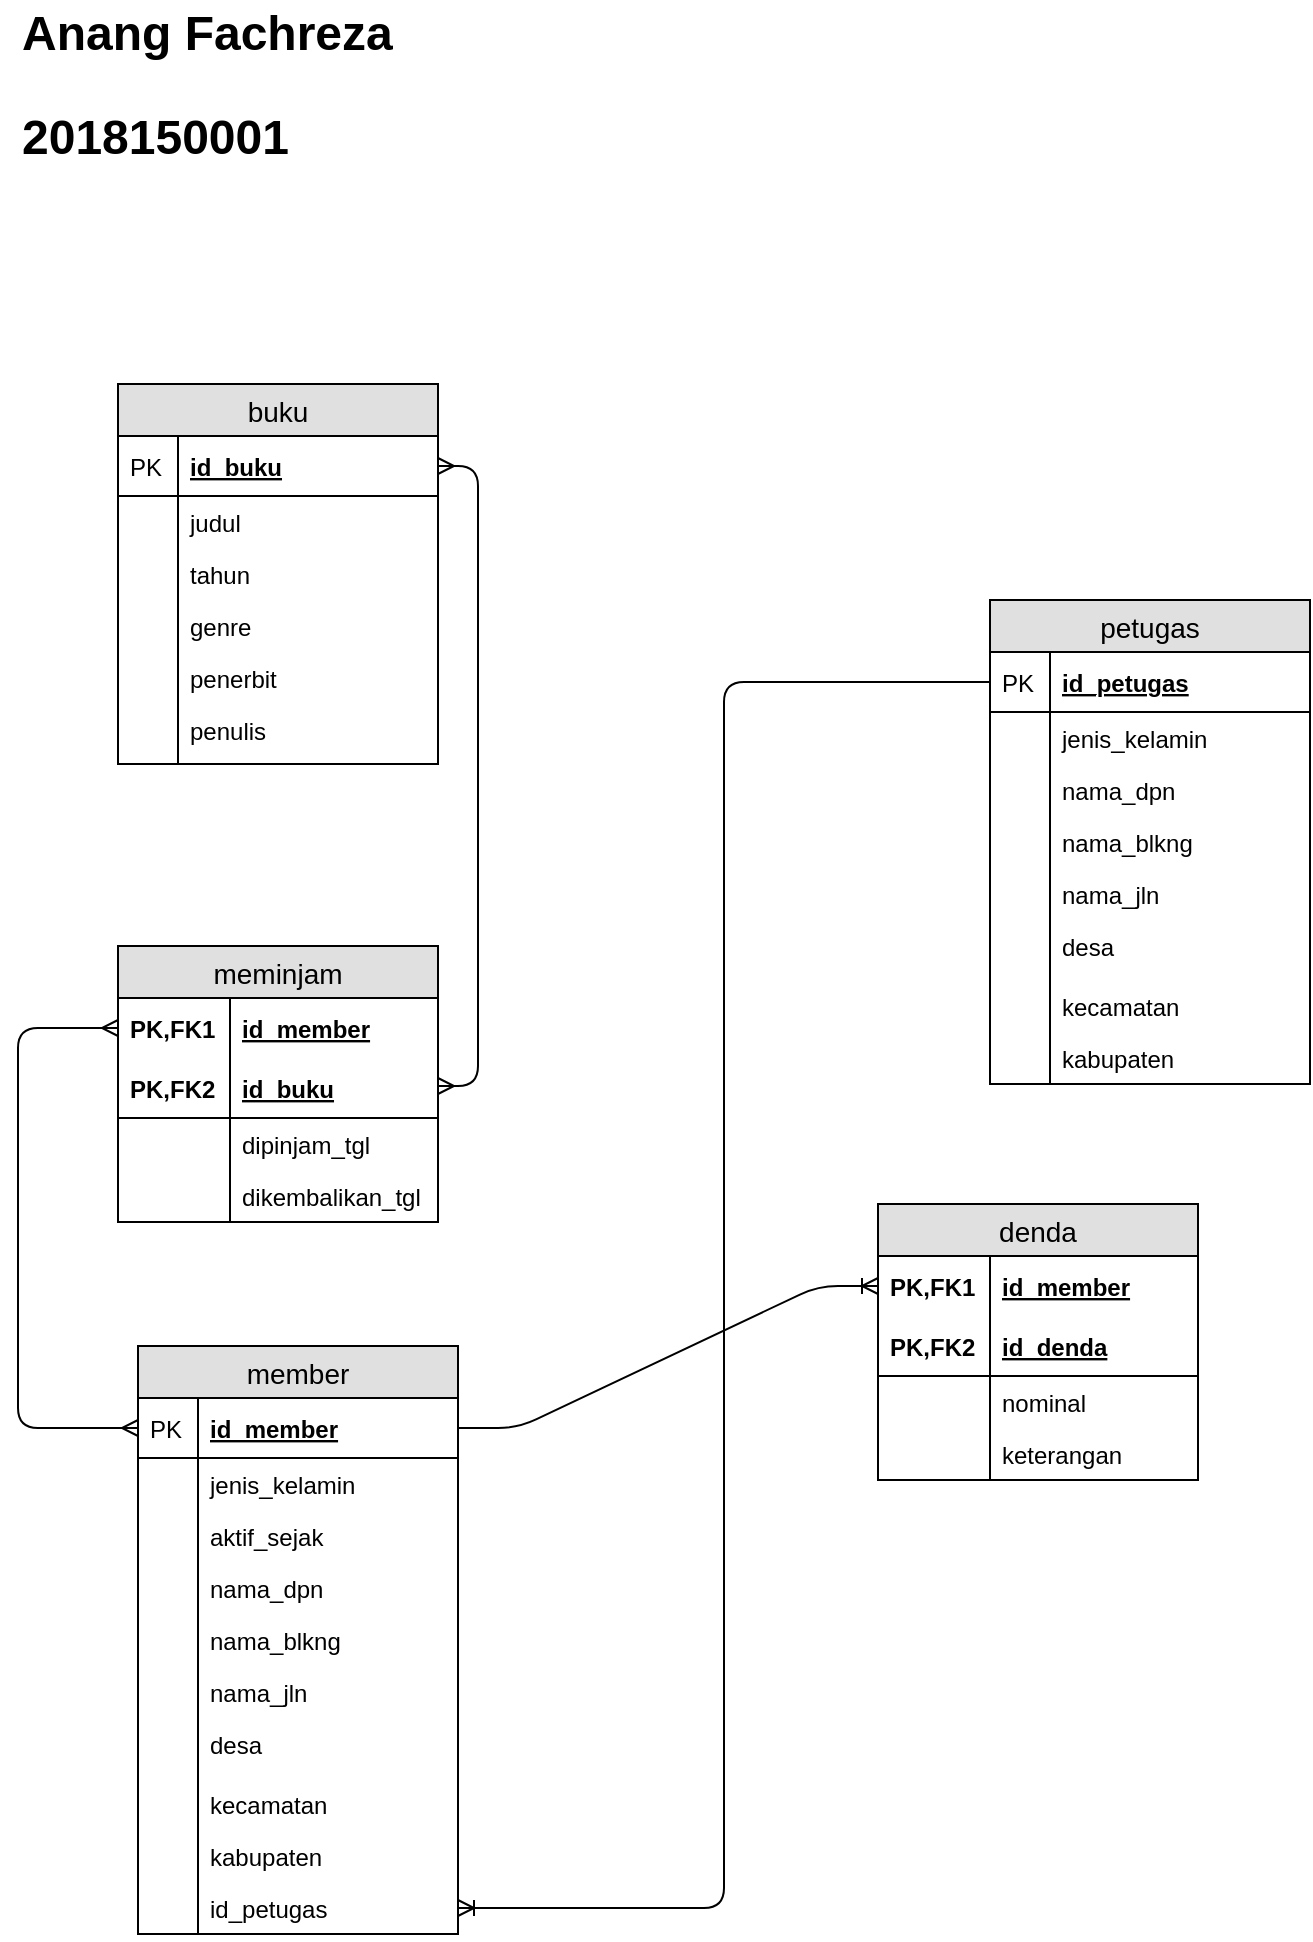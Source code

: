 <mxfile version="12.1.0" type="device" pages="1"><diagram id="R6gsqHSmPb23wEQwV1mE" name="Page-1"><mxGraphModel dx="2135" dy="1200" grid="1" gridSize="10" guides="1" tooltips="1" connect="1" arrows="1" fold="1" page="1" pageScale="1" pageWidth="827" pageHeight="1169" math="0" shadow="0"><root><mxCell id="0"/><mxCell id="1" parent="0"/><mxCell id="-fuwFQOucvxGJahTt0Pn-1" value="buku" style="swimlane;fontStyle=0;childLayout=stackLayout;horizontal=1;startSize=26;fillColor=#e0e0e0;horizontalStack=0;resizeParent=1;resizeParentMax=0;resizeLast=0;collapsible=1;marginBottom=0;swimlaneFillColor=#ffffff;align=center;fontSize=14;" vertex="1" parent="1"><mxGeometry x="123" y="240" width="160" height="190" as="geometry"/></mxCell><mxCell id="-fuwFQOucvxGJahTt0Pn-2" value="id_buku" style="shape=partialRectangle;top=0;left=0;right=0;bottom=1;align=left;verticalAlign=middle;fillColor=none;spacingLeft=34;spacingRight=4;overflow=hidden;rotatable=0;points=[[0,0.5],[1,0.5]];portConstraint=eastwest;dropTarget=0;fontStyle=5;fontSize=12;" vertex="1" parent="-fuwFQOucvxGJahTt0Pn-1"><mxGeometry y="26" width="160" height="30" as="geometry"/></mxCell><mxCell id="-fuwFQOucvxGJahTt0Pn-3" value="PK" style="shape=partialRectangle;top=0;left=0;bottom=0;fillColor=none;align=left;verticalAlign=middle;spacingLeft=4;spacingRight=4;overflow=hidden;rotatable=0;points=[];portConstraint=eastwest;part=1;fontSize=12;" vertex="1" connectable="0" parent="-fuwFQOucvxGJahTt0Pn-2"><mxGeometry width="30" height="30" as="geometry"/></mxCell><mxCell id="-fuwFQOucvxGJahTt0Pn-4" value="judul" style="shape=partialRectangle;top=0;left=0;right=0;bottom=0;align=left;verticalAlign=top;fillColor=none;spacingLeft=34;spacingRight=4;overflow=hidden;rotatable=0;points=[[0,0.5],[1,0.5]];portConstraint=eastwest;dropTarget=0;fontSize=12;" vertex="1" parent="-fuwFQOucvxGJahTt0Pn-1"><mxGeometry y="56" width="160" height="26" as="geometry"/></mxCell><mxCell id="-fuwFQOucvxGJahTt0Pn-5" value="" style="shape=partialRectangle;top=0;left=0;bottom=0;fillColor=none;align=left;verticalAlign=top;spacingLeft=4;spacingRight=4;overflow=hidden;rotatable=0;points=[];portConstraint=eastwest;part=1;fontSize=12;" vertex="1" connectable="0" parent="-fuwFQOucvxGJahTt0Pn-4"><mxGeometry width="30" height="26" as="geometry"/></mxCell><mxCell id="-fuwFQOucvxGJahTt0Pn-6" value="tahun" style="shape=partialRectangle;top=0;left=0;right=0;bottom=0;align=left;verticalAlign=top;fillColor=none;spacingLeft=34;spacingRight=4;overflow=hidden;rotatable=0;points=[[0,0.5],[1,0.5]];portConstraint=eastwest;dropTarget=0;fontSize=12;" vertex="1" parent="-fuwFQOucvxGJahTt0Pn-1"><mxGeometry y="82" width="160" height="26" as="geometry"/></mxCell><mxCell id="-fuwFQOucvxGJahTt0Pn-7" value="" style="shape=partialRectangle;top=0;left=0;bottom=0;fillColor=none;align=left;verticalAlign=top;spacingLeft=4;spacingRight=4;overflow=hidden;rotatable=0;points=[];portConstraint=eastwest;part=1;fontSize=12;" vertex="1" connectable="0" parent="-fuwFQOucvxGJahTt0Pn-6"><mxGeometry width="30" height="26" as="geometry"/></mxCell><mxCell id="-fuwFQOucvxGJahTt0Pn-8" value="genre" style="shape=partialRectangle;top=0;left=0;right=0;bottom=0;align=left;verticalAlign=top;fillColor=none;spacingLeft=34;spacingRight=4;overflow=hidden;rotatable=0;points=[[0,0.5],[1,0.5]];portConstraint=eastwest;dropTarget=0;fontSize=12;" vertex="1" parent="-fuwFQOucvxGJahTt0Pn-1"><mxGeometry y="108" width="160" height="26" as="geometry"/></mxCell><mxCell id="-fuwFQOucvxGJahTt0Pn-9" value="" style="shape=partialRectangle;top=0;left=0;bottom=0;fillColor=none;align=left;verticalAlign=top;spacingLeft=4;spacingRight=4;overflow=hidden;rotatable=0;points=[];portConstraint=eastwest;part=1;fontSize=12;" vertex="1" connectable="0" parent="-fuwFQOucvxGJahTt0Pn-8"><mxGeometry width="30" height="26" as="geometry"/></mxCell><mxCell id="-fuwFQOucvxGJahTt0Pn-18" value="penerbit" style="shape=partialRectangle;top=0;left=0;right=0;bottom=0;align=left;verticalAlign=top;fillColor=none;spacingLeft=34;spacingRight=4;overflow=hidden;rotatable=0;points=[[0,0.5],[1,0.5]];portConstraint=eastwest;dropTarget=0;fontSize=12;" vertex="1" parent="-fuwFQOucvxGJahTt0Pn-1"><mxGeometry y="134" width="160" height="26" as="geometry"/></mxCell><mxCell id="-fuwFQOucvxGJahTt0Pn-19" value="" style="shape=partialRectangle;top=0;left=0;bottom=0;fillColor=none;align=left;verticalAlign=top;spacingLeft=4;spacingRight=4;overflow=hidden;rotatable=0;points=[];portConstraint=eastwest;part=1;fontSize=12;" vertex="1" connectable="0" parent="-fuwFQOucvxGJahTt0Pn-18"><mxGeometry width="30" height="26" as="geometry"/></mxCell><mxCell id="-fuwFQOucvxGJahTt0Pn-20" value="penulis" style="shape=partialRectangle;top=0;left=0;right=0;bottom=0;align=left;verticalAlign=top;fillColor=none;spacingLeft=34;spacingRight=4;overflow=hidden;rotatable=0;points=[[0,0.5],[1,0.5]];portConstraint=eastwest;dropTarget=0;fontSize=12;" vertex="1" parent="-fuwFQOucvxGJahTt0Pn-1"><mxGeometry y="160" width="160" height="26" as="geometry"/></mxCell><mxCell id="-fuwFQOucvxGJahTt0Pn-21" value="" style="shape=partialRectangle;top=0;left=0;bottom=0;fillColor=none;align=left;verticalAlign=top;spacingLeft=4;spacingRight=4;overflow=hidden;rotatable=0;points=[];portConstraint=eastwest;part=1;fontSize=12;" vertex="1" connectable="0" parent="-fuwFQOucvxGJahTt0Pn-20"><mxGeometry width="30" height="26" as="geometry"/></mxCell><mxCell id="-fuwFQOucvxGJahTt0Pn-10" value="" style="shape=partialRectangle;top=0;left=0;right=0;bottom=0;align=left;verticalAlign=top;fillColor=none;spacingLeft=34;spacingRight=4;overflow=hidden;rotatable=0;points=[[0,0.5],[1,0.5]];portConstraint=eastwest;dropTarget=0;fontSize=12;" vertex="1" parent="-fuwFQOucvxGJahTt0Pn-1"><mxGeometry y="186" width="160" height="4" as="geometry"/></mxCell><mxCell id="-fuwFQOucvxGJahTt0Pn-11" value="" style="shape=partialRectangle;top=0;left=0;bottom=0;fillColor=none;align=left;verticalAlign=top;spacingLeft=4;spacingRight=4;overflow=hidden;rotatable=0;points=[];portConstraint=eastwest;part=1;fontSize=12;" vertex="1" connectable="0" parent="-fuwFQOucvxGJahTt0Pn-10"><mxGeometry width="30" height="4" as="geometry"/></mxCell><mxCell id="-fuwFQOucvxGJahTt0Pn-22" value="petugas" style="swimlane;fontStyle=0;childLayout=stackLayout;horizontal=1;startSize=26;fillColor=#e0e0e0;horizontalStack=0;resizeParent=1;resizeParentMax=0;resizeLast=0;collapsible=1;marginBottom=0;swimlaneFillColor=#ffffff;align=center;fontSize=14;" vertex="1" parent="1"><mxGeometry x="559" y="348" width="160" height="242" as="geometry"/></mxCell><mxCell id="-fuwFQOucvxGJahTt0Pn-23" value="id_petugas" style="shape=partialRectangle;top=0;left=0;right=0;bottom=1;align=left;verticalAlign=middle;fillColor=none;spacingLeft=34;spacingRight=4;overflow=hidden;rotatable=0;points=[[0,0.5],[1,0.5]];portConstraint=eastwest;dropTarget=0;fontStyle=5;fontSize=12;" vertex="1" parent="-fuwFQOucvxGJahTt0Pn-22"><mxGeometry y="26" width="160" height="30" as="geometry"/></mxCell><mxCell id="-fuwFQOucvxGJahTt0Pn-24" value="PK" style="shape=partialRectangle;top=0;left=0;bottom=0;fillColor=none;align=left;verticalAlign=middle;spacingLeft=4;spacingRight=4;overflow=hidden;rotatable=0;points=[];portConstraint=eastwest;part=1;fontSize=12;" vertex="1" connectable="0" parent="-fuwFQOucvxGJahTt0Pn-23"><mxGeometry width="30" height="30" as="geometry"/></mxCell><mxCell id="-fuwFQOucvxGJahTt0Pn-25" value="jenis_kelamin" style="shape=partialRectangle;top=0;left=0;right=0;bottom=0;align=left;verticalAlign=top;fillColor=none;spacingLeft=34;spacingRight=4;overflow=hidden;rotatable=0;points=[[0,0.5],[1,0.5]];portConstraint=eastwest;dropTarget=0;fontSize=12;" vertex="1" parent="-fuwFQOucvxGJahTt0Pn-22"><mxGeometry y="56" width="160" height="26" as="geometry"/></mxCell><mxCell id="-fuwFQOucvxGJahTt0Pn-26" value="" style="shape=partialRectangle;top=0;left=0;bottom=0;fillColor=none;align=left;verticalAlign=top;spacingLeft=4;spacingRight=4;overflow=hidden;rotatable=0;points=[];portConstraint=eastwest;part=1;fontSize=12;" vertex="1" connectable="0" parent="-fuwFQOucvxGJahTt0Pn-25"><mxGeometry width="30" height="26" as="geometry"/></mxCell><mxCell id="-fuwFQOucvxGJahTt0Pn-27" value="nama_dpn" style="shape=partialRectangle;top=0;left=0;right=0;bottom=0;align=left;verticalAlign=top;fillColor=none;spacingLeft=34;spacingRight=4;overflow=hidden;rotatable=0;points=[[0,0.5],[1,0.5]];portConstraint=eastwest;dropTarget=0;fontSize=12;" vertex="1" parent="-fuwFQOucvxGJahTt0Pn-22"><mxGeometry y="82" width="160" height="26" as="geometry"/></mxCell><mxCell id="-fuwFQOucvxGJahTt0Pn-28" value="" style="shape=partialRectangle;top=0;left=0;bottom=0;fillColor=none;align=left;verticalAlign=top;spacingLeft=4;spacingRight=4;overflow=hidden;rotatable=0;points=[];portConstraint=eastwest;part=1;fontSize=12;" vertex="1" connectable="0" parent="-fuwFQOucvxGJahTt0Pn-27"><mxGeometry width="30" height="26" as="geometry"/></mxCell><mxCell id="-fuwFQOucvxGJahTt0Pn-29" value="nama_blkng" style="shape=partialRectangle;top=0;left=0;right=0;bottom=0;align=left;verticalAlign=top;fillColor=none;spacingLeft=34;spacingRight=4;overflow=hidden;rotatable=0;points=[[0,0.5],[1,0.5]];portConstraint=eastwest;dropTarget=0;fontSize=12;" vertex="1" parent="-fuwFQOucvxGJahTt0Pn-22"><mxGeometry y="108" width="160" height="26" as="geometry"/></mxCell><mxCell id="-fuwFQOucvxGJahTt0Pn-30" value="" style="shape=partialRectangle;top=0;left=0;bottom=0;fillColor=none;align=left;verticalAlign=top;spacingLeft=4;spacingRight=4;overflow=hidden;rotatable=0;points=[];portConstraint=eastwest;part=1;fontSize=12;" vertex="1" connectable="0" parent="-fuwFQOucvxGJahTt0Pn-29"><mxGeometry width="30" height="26" as="geometry"/></mxCell><mxCell id="-fuwFQOucvxGJahTt0Pn-31" value="nama_jln" style="shape=partialRectangle;top=0;left=0;right=0;bottom=0;align=left;verticalAlign=top;fillColor=none;spacingLeft=34;spacingRight=4;overflow=hidden;rotatable=0;points=[[0,0.5],[1,0.5]];portConstraint=eastwest;dropTarget=0;fontSize=12;" vertex="1" parent="-fuwFQOucvxGJahTt0Pn-22"><mxGeometry y="134" width="160" height="26" as="geometry"/></mxCell><mxCell id="-fuwFQOucvxGJahTt0Pn-32" value="" style="shape=partialRectangle;top=0;left=0;bottom=0;fillColor=none;align=left;verticalAlign=top;spacingLeft=4;spacingRight=4;overflow=hidden;rotatable=0;points=[];portConstraint=eastwest;part=1;fontSize=12;" vertex="1" connectable="0" parent="-fuwFQOucvxGJahTt0Pn-31"><mxGeometry width="30" height="26" as="geometry"/></mxCell><mxCell id="-fuwFQOucvxGJahTt0Pn-33" value="desa" style="shape=partialRectangle;top=0;left=0;right=0;bottom=0;align=left;verticalAlign=top;fillColor=none;spacingLeft=34;spacingRight=4;overflow=hidden;rotatable=0;points=[[0,0.5],[1,0.5]];portConstraint=eastwest;dropTarget=0;fontSize=12;" vertex="1" parent="-fuwFQOucvxGJahTt0Pn-22"><mxGeometry y="160" width="160" height="26" as="geometry"/></mxCell><mxCell id="-fuwFQOucvxGJahTt0Pn-34" value="" style="shape=partialRectangle;top=0;left=0;bottom=0;fillColor=none;align=left;verticalAlign=top;spacingLeft=4;spacingRight=4;overflow=hidden;rotatable=0;points=[];portConstraint=eastwest;part=1;fontSize=12;" vertex="1" connectable="0" parent="-fuwFQOucvxGJahTt0Pn-33"><mxGeometry width="30" height="26" as="geometry"/></mxCell><mxCell id="-fuwFQOucvxGJahTt0Pn-35" value="" style="shape=partialRectangle;top=0;left=0;right=0;bottom=0;align=left;verticalAlign=top;fillColor=none;spacingLeft=34;spacingRight=4;overflow=hidden;rotatable=0;points=[[0,0.5],[1,0.5]];portConstraint=eastwest;dropTarget=0;fontSize=12;" vertex="1" parent="-fuwFQOucvxGJahTt0Pn-22"><mxGeometry y="186" width="160" height="4" as="geometry"/></mxCell><mxCell id="-fuwFQOucvxGJahTt0Pn-36" value="" style="shape=partialRectangle;top=0;left=0;bottom=0;fillColor=none;align=left;verticalAlign=top;spacingLeft=4;spacingRight=4;overflow=hidden;rotatable=0;points=[];portConstraint=eastwest;part=1;fontSize=12;" vertex="1" connectable="0" parent="-fuwFQOucvxGJahTt0Pn-35"><mxGeometry width="30" height="4" as="geometry"/></mxCell><mxCell id="-fuwFQOucvxGJahTt0Pn-37" value="kecamatan" style="shape=partialRectangle;top=0;left=0;right=0;bottom=0;align=left;verticalAlign=top;fillColor=none;spacingLeft=34;spacingRight=4;overflow=hidden;rotatable=0;points=[[0,0.5],[1,0.5]];portConstraint=eastwest;dropTarget=0;fontSize=12;" vertex="1" parent="-fuwFQOucvxGJahTt0Pn-22"><mxGeometry y="190" width="160" height="26" as="geometry"/></mxCell><mxCell id="-fuwFQOucvxGJahTt0Pn-38" value="" style="shape=partialRectangle;top=0;left=0;bottom=0;fillColor=none;align=left;verticalAlign=top;spacingLeft=4;spacingRight=4;overflow=hidden;rotatable=0;points=[];portConstraint=eastwest;part=1;fontSize=12;" vertex="1" connectable="0" parent="-fuwFQOucvxGJahTt0Pn-37"><mxGeometry width="30" height="26" as="geometry"/></mxCell><mxCell id="-fuwFQOucvxGJahTt0Pn-39" value="kabupaten" style="shape=partialRectangle;top=0;left=0;right=0;bottom=0;align=left;verticalAlign=top;fillColor=none;spacingLeft=34;spacingRight=4;overflow=hidden;rotatable=0;points=[[0,0.5],[1,0.5]];portConstraint=eastwest;dropTarget=0;fontSize=12;" vertex="1" parent="-fuwFQOucvxGJahTt0Pn-22"><mxGeometry y="216" width="160" height="26" as="geometry"/></mxCell><mxCell id="-fuwFQOucvxGJahTt0Pn-40" value="" style="shape=partialRectangle;top=0;left=0;bottom=0;fillColor=none;align=left;verticalAlign=top;spacingLeft=4;spacingRight=4;overflow=hidden;rotatable=0;points=[];portConstraint=eastwest;part=1;fontSize=12;" vertex="1" connectable="0" parent="-fuwFQOucvxGJahTt0Pn-39"><mxGeometry width="30" height="26" as="geometry"/></mxCell><mxCell id="-fuwFQOucvxGJahTt0Pn-41" value="member" style="swimlane;fontStyle=0;childLayout=stackLayout;horizontal=1;startSize=26;fillColor=#e0e0e0;horizontalStack=0;resizeParent=1;resizeParentMax=0;resizeLast=0;collapsible=1;marginBottom=0;swimlaneFillColor=#ffffff;align=center;fontSize=14;" vertex="1" parent="1"><mxGeometry x="133" y="721" width="160" height="294" as="geometry"/></mxCell><mxCell id="-fuwFQOucvxGJahTt0Pn-42" value="id_member" style="shape=partialRectangle;top=0;left=0;right=0;bottom=1;align=left;verticalAlign=middle;fillColor=none;spacingLeft=34;spacingRight=4;overflow=hidden;rotatable=0;points=[[0,0.5],[1,0.5]];portConstraint=eastwest;dropTarget=0;fontStyle=5;fontSize=12;" vertex="1" parent="-fuwFQOucvxGJahTt0Pn-41"><mxGeometry y="26" width="160" height="30" as="geometry"/></mxCell><mxCell id="-fuwFQOucvxGJahTt0Pn-43" value="PK" style="shape=partialRectangle;top=0;left=0;bottom=0;fillColor=none;align=left;verticalAlign=middle;spacingLeft=4;spacingRight=4;overflow=hidden;rotatable=0;points=[];portConstraint=eastwest;part=1;fontSize=12;" vertex="1" connectable="0" parent="-fuwFQOucvxGJahTt0Pn-42"><mxGeometry width="30" height="30" as="geometry"/></mxCell><mxCell id="-fuwFQOucvxGJahTt0Pn-44" value="jenis_kelamin" style="shape=partialRectangle;top=0;left=0;right=0;bottom=0;align=left;verticalAlign=top;fillColor=none;spacingLeft=34;spacingRight=4;overflow=hidden;rotatable=0;points=[[0,0.5],[1,0.5]];portConstraint=eastwest;dropTarget=0;fontSize=12;" vertex="1" parent="-fuwFQOucvxGJahTt0Pn-41"><mxGeometry y="56" width="160" height="26" as="geometry"/></mxCell><mxCell id="-fuwFQOucvxGJahTt0Pn-45" value="" style="shape=partialRectangle;top=0;left=0;bottom=0;fillColor=none;align=left;verticalAlign=top;spacingLeft=4;spacingRight=4;overflow=hidden;rotatable=0;points=[];portConstraint=eastwest;part=1;fontSize=12;" vertex="1" connectable="0" parent="-fuwFQOucvxGJahTt0Pn-44"><mxGeometry width="30" height="26" as="geometry"/></mxCell><mxCell id="-fuwFQOucvxGJahTt0Pn-60" value="aktif_sejak" style="shape=partialRectangle;top=0;left=0;right=0;bottom=0;align=left;verticalAlign=top;fillColor=none;spacingLeft=34;spacingRight=4;overflow=hidden;rotatable=0;points=[[0,0.5],[1,0.5]];portConstraint=eastwest;dropTarget=0;fontSize=12;" vertex="1" parent="-fuwFQOucvxGJahTt0Pn-41"><mxGeometry y="82" width="160" height="26" as="geometry"/></mxCell><mxCell id="-fuwFQOucvxGJahTt0Pn-61" value="" style="shape=partialRectangle;top=0;left=0;bottom=0;fillColor=none;align=left;verticalAlign=top;spacingLeft=4;spacingRight=4;overflow=hidden;rotatable=0;points=[];portConstraint=eastwest;part=1;fontSize=12;" vertex="1" connectable="0" parent="-fuwFQOucvxGJahTt0Pn-60"><mxGeometry width="30" height="26" as="geometry"/></mxCell><mxCell id="-fuwFQOucvxGJahTt0Pn-46" value="nama_dpn" style="shape=partialRectangle;top=0;left=0;right=0;bottom=0;align=left;verticalAlign=top;fillColor=none;spacingLeft=34;spacingRight=4;overflow=hidden;rotatable=0;points=[[0,0.5],[1,0.5]];portConstraint=eastwest;dropTarget=0;fontSize=12;" vertex="1" parent="-fuwFQOucvxGJahTt0Pn-41"><mxGeometry y="108" width="160" height="26" as="geometry"/></mxCell><mxCell id="-fuwFQOucvxGJahTt0Pn-47" value="" style="shape=partialRectangle;top=0;left=0;bottom=0;fillColor=none;align=left;verticalAlign=top;spacingLeft=4;spacingRight=4;overflow=hidden;rotatable=0;points=[];portConstraint=eastwest;part=1;fontSize=12;" vertex="1" connectable="0" parent="-fuwFQOucvxGJahTt0Pn-46"><mxGeometry width="30" height="26" as="geometry"/></mxCell><mxCell id="-fuwFQOucvxGJahTt0Pn-48" value="nama_blkng" style="shape=partialRectangle;top=0;left=0;right=0;bottom=0;align=left;verticalAlign=top;fillColor=none;spacingLeft=34;spacingRight=4;overflow=hidden;rotatable=0;points=[[0,0.5],[1,0.5]];portConstraint=eastwest;dropTarget=0;fontSize=12;" vertex="1" parent="-fuwFQOucvxGJahTt0Pn-41"><mxGeometry y="134" width="160" height="26" as="geometry"/></mxCell><mxCell id="-fuwFQOucvxGJahTt0Pn-49" value="" style="shape=partialRectangle;top=0;left=0;bottom=0;fillColor=none;align=left;verticalAlign=top;spacingLeft=4;spacingRight=4;overflow=hidden;rotatable=0;points=[];portConstraint=eastwest;part=1;fontSize=12;" vertex="1" connectable="0" parent="-fuwFQOucvxGJahTt0Pn-48"><mxGeometry width="30" height="26" as="geometry"/></mxCell><mxCell id="-fuwFQOucvxGJahTt0Pn-50" value="nama_jln" style="shape=partialRectangle;top=0;left=0;right=0;bottom=0;align=left;verticalAlign=top;fillColor=none;spacingLeft=34;spacingRight=4;overflow=hidden;rotatable=0;points=[[0,0.5],[1,0.5]];portConstraint=eastwest;dropTarget=0;fontSize=12;" vertex="1" parent="-fuwFQOucvxGJahTt0Pn-41"><mxGeometry y="160" width="160" height="26" as="geometry"/></mxCell><mxCell id="-fuwFQOucvxGJahTt0Pn-51" value="" style="shape=partialRectangle;top=0;left=0;bottom=0;fillColor=none;align=left;verticalAlign=top;spacingLeft=4;spacingRight=4;overflow=hidden;rotatable=0;points=[];portConstraint=eastwest;part=1;fontSize=12;" vertex="1" connectable="0" parent="-fuwFQOucvxGJahTt0Pn-50"><mxGeometry width="30" height="26" as="geometry"/></mxCell><mxCell id="-fuwFQOucvxGJahTt0Pn-52" value="desa" style="shape=partialRectangle;top=0;left=0;right=0;bottom=0;align=left;verticalAlign=top;fillColor=none;spacingLeft=34;spacingRight=4;overflow=hidden;rotatable=0;points=[[0,0.5],[1,0.5]];portConstraint=eastwest;dropTarget=0;fontSize=12;" vertex="1" parent="-fuwFQOucvxGJahTt0Pn-41"><mxGeometry y="186" width="160" height="26" as="geometry"/></mxCell><mxCell id="-fuwFQOucvxGJahTt0Pn-53" value="" style="shape=partialRectangle;top=0;left=0;bottom=0;fillColor=none;align=left;verticalAlign=top;spacingLeft=4;spacingRight=4;overflow=hidden;rotatable=0;points=[];portConstraint=eastwest;part=1;fontSize=12;" vertex="1" connectable="0" parent="-fuwFQOucvxGJahTt0Pn-52"><mxGeometry width="30" height="26" as="geometry"/></mxCell><mxCell id="-fuwFQOucvxGJahTt0Pn-54" value="" style="shape=partialRectangle;top=0;left=0;right=0;bottom=0;align=left;verticalAlign=top;fillColor=none;spacingLeft=34;spacingRight=4;overflow=hidden;rotatable=0;points=[[0,0.5],[1,0.5]];portConstraint=eastwest;dropTarget=0;fontSize=12;" vertex="1" parent="-fuwFQOucvxGJahTt0Pn-41"><mxGeometry y="212" width="160" height="4" as="geometry"/></mxCell><mxCell id="-fuwFQOucvxGJahTt0Pn-55" value="" style="shape=partialRectangle;top=0;left=0;bottom=0;fillColor=none;align=left;verticalAlign=top;spacingLeft=4;spacingRight=4;overflow=hidden;rotatable=0;points=[];portConstraint=eastwest;part=1;fontSize=12;" vertex="1" connectable="0" parent="-fuwFQOucvxGJahTt0Pn-54"><mxGeometry width="30" height="4" as="geometry"/></mxCell><mxCell id="-fuwFQOucvxGJahTt0Pn-56" value="kecamatan" style="shape=partialRectangle;top=0;left=0;right=0;bottom=0;align=left;verticalAlign=top;fillColor=none;spacingLeft=34;spacingRight=4;overflow=hidden;rotatable=0;points=[[0,0.5],[1,0.5]];portConstraint=eastwest;dropTarget=0;fontSize=12;" vertex="1" parent="-fuwFQOucvxGJahTt0Pn-41"><mxGeometry y="216" width="160" height="26" as="geometry"/></mxCell><mxCell id="-fuwFQOucvxGJahTt0Pn-57" value="" style="shape=partialRectangle;top=0;left=0;bottom=0;fillColor=none;align=left;verticalAlign=top;spacingLeft=4;spacingRight=4;overflow=hidden;rotatable=0;points=[];portConstraint=eastwest;part=1;fontSize=12;" vertex="1" connectable="0" parent="-fuwFQOucvxGJahTt0Pn-56"><mxGeometry width="30" height="26" as="geometry"/></mxCell><mxCell id="-fuwFQOucvxGJahTt0Pn-58" value="kabupaten" style="shape=partialRectangle;top=0;left=0;right=0;bottom=0;align=left;verticalAlign=top;fillColor=none;spacingLeft=34;spacingRight=4;overflow=hidden;rotatable=0;points=[[0,0.5],[1,0.5]];portConstraint=eastwest;dropTarget=0;fontSize=12;" vertex="1" parent="-fuwFQOucvxGJahTt0Pn-41"><mxGeometry y="242" width="160" height="26" as="geometry"/></mxCell><mxCell id="-fuwFQOucvxGJahTt0Pn-59" value="" style="shape=partialRectangle;top=0;left=0;bottom=0;fillColor=none;align=left;verticalAlign=top;spacingLeft=4;spacingRight=4;overflow=hidden;rotatable=0;points=[];portConstraint=eastwest;part=1;fontSize=12;" vertex="1" connectable="0" parent="-fuwFQOucvxGJahTt0Pn-58"><mxGeometry width="30" height="26" as="geometry"/></mxCell><mxCell id="-fuwFQOucvxGJahTt0Pn-88" value="id_petugas" style="shape=partialRectangle;top=0;left=0;right=0;bottom=0;align=left;verticalAlign=top;fillColor=none;spacingLeft=34;spacingRight=4;overflow=hidden;rotatable=0;points=[[0,0.5],[1,0.5]];portConstraint=eastwest;dropTarget=0;fontSize=12;" vertex="1" parent="-fuwFQOucvxGJahTt0Pn-41"><mxGeometry y="268" width="160" height="26" as="geometry"/></mxCell><mxCell id="-fuwFQOucvxGJahTt0Pn-89" value="" style="shape=partialRectangle;top=0;left=0;bottom=0;fillColor=none;align=left;verticalAlign=top;spacingLeft=4;spacingRight=4;overflow=hidden;rotatable=0;points=[];portConstraint=eastwest;part=1;fontSize=12;" vertex="1" connectable="0" parent="-fuwFQOucvxGJahTt0Pn-88"><mxGeometry width="30" height="26" as="geometry"/></mxCell><mxCell id="-fuwFQOucvxGJahTt0Pn-85" value="" style="edgeStyle=entityRelationEdgeStyle;fontSize=12;html=1;endArrow=ERoneToMany;entryX=0;entryY=0.5;entryDx=0;entryDy=0;exitX=1;exitY=0.5;exitDx=0;exitDy=0;" edge="1" parent="1" source="-fuwFQOucvxGJahTt0Pn-42" target="-fuwFQOucvxGJahTt0Pn-92"><mxGeometry width="100" height="100" relative="1" as="geometry"><mxPoint x="273" y="814" as="sourcePoint"/><mxPoint x="503" y="860" as="targetPoint"/></mxGeometry></mxCell><mxCell id="-fuwFQOucvxGJahTt0Pn-90" value="" style="fontSize=12;html=1;endArrow=ERoneToMany;edgeStyle=elbowEdgeStyle;exitX=0;exitY=0.5;exitDx=0;exitDy=0;entryX=1;entryY=0.5;entryDx=0;entryDy=0;" edge="1" parent="1" source="-fuwFQOucvxGJahTt0Pn-23" target="-fuwFQOucvxGJahTt0Pn-88"><mxGeometry width="100" height="100" relative="1" as="geometry"><mxPoint x="553" y="307" as="sourcePoint"/><mxPoint x="273" y="1048" as="targetPoint"/></mxGeometry></mxCell><mxCell id="-fuwFQOucvxGJahTt0Pn-91" value="denda" style="swimlane;fontStyle=0;childLayout=stackLayout;horizontal=1;startSize=26;fillColor=#e0e0e0;horizontalStack=0;resizeParent=1;resizeParentMax=0;resizeLast=0;collapsible=1;marginBottom=0;swimlaneFillColor=#ffffff;align=center;fontSize=14;" vertex="1" parent="1"><mxGeometry x="503" y="650" width="160" height="138" as="geometry"/></mxCell><mxCell id="-fuwFQOucvxGJahTt0Pn-92" value="id_member" style="shape=partialRectangle;top=0;left=0;right=0;bottom=0;align=left;verticalAlign=middle;fillColor=none;spacingLeft=60;spacingRight=4;overflow=hidden;rotatable=0;points=[[0,0.5],[1,0.5]];portConstraint=eastwest;dropTarget=0;fontStyle=5;fontSize=12;" vertex="1" parent="-fuwFQOucvxGJahTt0Pn-91"><mxGeometry y="26" width="160" height="30" as="geometry"/></mxCell><mxCell id="-fuwFQOucvxGJahTt0Pn-93" value="PK,FK1" style="shape=partialRectangle;fontStyle=1;top=0;left=0;bottom=0;fillColor=none;align=left;verticalAlign=middle;spacingLeft=4;spacingRight=4;overflow=hidden;rotatable=0;points=[];portConstraint=eastwest;part=1;fontSize=12;" vertex="1" connectable="0" parent="-fuwFQOucvxGJahTt0Pn-92"><mxGeometry width="56" height="30" as="geometry"/></mxCell><mxCell id="-fuwFQOucvxGJahTt0Pn-94" value="id_denda" style="shape=partialRectangle;top=0;left=0;right=0;bottom=1;align=left;verticalAlign=middle;fillColor=none;spacingLeft=60;spacingRight=4;overflow=hidden;rotatable=0;points=[[0,0.5],[1,0.5]];portConstraint=eastwest;dropTarget=0;fontStyle=5;fontSize=12;" vertex="1" parent="-fuwFQOucvxGJahTt0Pn-91"><mxGeometry y="56" width="160" height="30" as="geometry"/></mxCell><mxCell id="-fuwFQOucvxGJahTt0Pn-95" value="PK,FK2" style="shape=partialRectangle;fontStyle=1;top=0;left=0;bottom=0;fillColor=none;align=left;verticalAlign=middle;spacingLeft=4;spacingRight=4;overflow=hidden;rotatable=0;points=[];portConstraint=eastwest;part=1;fontSize=12;" vertex="1" connectable="0" parent="-fuwFQOucvxGJahTt0Pn-94"><mxGeometry width="56" height="30" as="geometry"/></mxCell><mxCell id="-fuwFQOucvxGJahTt0Pn-96" value="nominal" style="shape=partialRectangle;top=0;left=0;right=0;bottom=0;align=left;verticalAlign=top;fillColor=none;spacingLeft=60;spacingRight=4;overflow=hidden;rotatable=0;points=[[0,0.5],[1,0.5]];portConstraint=eastwest;dropTarget=0;fontSize=12;" vertex="1" parent="-fuwFQOucvxGJahTt0Pn-91"><mxGeometry y="86" width="160" height="26" as="geometry"/></mxCell><mxCell id="-fuwFQOucvxGJahTt0Pn-97" value="" style="shape=partialRectangle;top=0;left=0;bottom=0;fillColor=none;align=left;verticalAlign=top;spacingLeft=4;spacingRight=4;overflow=hidden;rotatable=0;points=[];portConstraint=eastwest;part=1;fontSize=12;" vertex="1" connectable="0" parent="-fuwFQOucvxGJahTt0Pn-96"><mxGeometry width="56" height="26" as="geometry"/></mxCell><mxCell id="-fuwFQOucvxGJahTt0Pn-100" value="keterangan" style="shape=partialRectangle;top=0;left=0;right=0;bottom=0;align=left;verticalAlign=top;fillColor=none;spacingLeft=60;spacingRight=4;overflow=hidden;rotatable=0;points=[[0,0.5],[1,0.5]];portConstraint=eastwest;dropTarget=0;fontSize=12;" vertex="1" parent="-fuwFQOucvxGJahTt0Pn-91"><mxGeometry y="112" width="160" height="26" as="geometry"/></mxCell><mxCell id="-fuwFQOucvxGJahTt0Pn-101" value="" style="shape=partialRectangle;top=0;left=0;bottom=0;fillColor=none;align=left;verticalAlign=top;spacingLeft=4;spacingRight=4;overflow=hidden;rotatable=0;points=[];portConstraint=eastwest;part=1;fontSize=12;" vertex="1" connectable="0" parent="-fuwFQOucvxGJahTt0Pn-100"><mxGeometry width="56" height="26" as="geometry"/></mxCell><mxCell id="-fuwFQOucvxGJahTt0Pn-102" value="meminjam" style="swimlane;fontStyle=0;childLayout=stackLayout;horizontal=1;startSize=26;fillColor=#e0e0e0;horizontalStack=0;resizeParent=1;resizeParentMax=0;resizeLast=0;collapsible=1;marginBottom=0;swimlaneFillColor=#ffffff;align=center;fontSize=14;" vertex="1" parent="1"><mxGeometry x="123" y="521" width="160" height="138" as="geometry"/></mxCell><mxCell id="-fuwFQOucvxGJahTt0Pn-103" value="id_member" style="shape=partialRectangle;top=0;left=0;right=0;bottom=0;align=left;verticalAlign=middle;fillColor=none;spacingLeft=60;spacingRight=4;overflow=hidden;rotatable=0;points=[[0,0.5],[1,0.5]];portConstraint=eastwest;dropTarget=0;fontStyle=5;fontSize=12;" vertex="1" parent="-fuwFQOucvxGJahTt0Pn-102"><mxGeometry y="26" width="160" height="30" as="geometry"/></mxCell><mxCell id="-fuwFQOucvxGJahTt0Pn-104" value="PK,FK1" style="shape=partialRectangle;fontStyle=1;top=0;left=0;bottom=0;fillColor=none;align=left;verticalAlign=middle;spacingLeft=4;spacingRight=4;overflow=hidden;rotatable=0;points=[];portConstraint=eastwest;part=1;fontSize=12;" vertex="1" connectable="0" parent="-fuwFQOucvxGJahTt0Pn-103"><mxGeometry width="56" height="30" as="geometry"/></mxCell><mxCell id="-fuwFQOucvxGJahTt0Pn-105" value="id_buku" style="shape=partialRectangle;top=0;left=0;right=0;bottom=1;align=left;verticalAlign=middle;fillColor=none;spacingLeft=60;spacingRight=4;overflow=hidden;rotatable=0;points=[[0,0.5],[1,0.5]];portConstraint=eastwest;dropTarget=0;fontStyle=5;fontSize=12;" vertex="1" parent="-fuwFQOucvxGJahTt0Pn-102"><mxGeometry y="56" width="160" height="30" as="geometry"/></mxCell><mxCell id="-fuwFQOucvxGJahTt0Pn-106" value="PK,FK2" style="shape=partialRectangle;fontStyle=1;top=0;left=0;bottom=0;fillColor=none;align=left;verticalAlign=middle;spacingLeft=4;spacingRight=4;overflow=hidden;rotatable=0;points=[];portConstraint=eastwest;part=1;fontSize=12;" vertex="1" connectable="0" parent="-fuwFQOucvxGJahTt0Pn-105"><mxGeometry width="56" height="30" as="geometry"/></mxCell><mxCell id="-fuwFQOucvxGJahTt0Pn-107" value="dipinjam_tgl" style="shape=partialRectangle;top=0;left=0;right=0;bottom=0;align=left;verticalAlign=top;fillColor=none;spacingLeft=60;spacingRight=4;overflow=hidden;rotatable=0;points=[[0,0.5],[1,0.5]];portConstraint=eastwest;dropTarget=0;fontSize=12;" vertex="1" parent="-fuwFQOucvxGJahTt0Pn-102"><mxGeometry y="86" width="160" height="26" as="geometry"/></mxCell><mxCell id="-fuwFQOucvxGJahTt0Pn-108" value="" style="shape=partialRectangle;top=0;left=0;bottom=0;fillColor=none;align=left;verticalAlign=top;spacingLeft=4;spacingRight=4;overflow=hidden;rotatable=0;points=[];portConstraint=eastwest;part=1;fontSize=12;" vertex="1" connectable="0" parent="-fuwFQOucvxGJahTt0Pn-107"><mxGeometry width="56" height="26" as="geometry"/></mxCell><mxCell id="-fuwFQOucvxGJahTt0Pn-109" value="dikembalikan_tgl" style="shape=partialRectangle;top=0;left=0;right=0;bottom=0;align=left;verticalAlign=top;fillColor=none;spacingLeft=60;spacingRight=4;overflow=hidden;rotatable=0;points=[[0,0.5],[1,0.5]];portConstraint=eastwest;dropTarget=0;fontSize=12;" vertex="1" parent="-fuwFQOucvxGJahTt0Pn-102"><mxGeometry y="112" width="160" height="26" as="geometry"/></mxCell><mxCell id="-fuwFQOucvxGJahTt0Pn-110" value="" style="shape=partialRectangle;top=0;left=0;bottom=0;fillColor=none;align=left;verticalAlign=top;spacingLeft=4;spacingRight=4;overflow=hidden;rotatable=0;points=[];portConstraint=eastwest;part=1;fontSize=12;" vertex="1" connectable="0" parent="-fuwFQOucvxGJahTt0Pn-109"><mxGeometry width="56" height="26" as="geometry"/></mxCell><mxCell id="-fuwFQOucvxGJahTt0Pn-111" value="" style="edgeStyle=elbowEdgeStyle;fontSize=12;html=1;endArrow=ERmany;startArrow=ERmany;exitX=0;exitY=0.5;exitDx=0;exitDy=0;" edge="1" parent="1" source="-fuwFQOucvxGJahTt0Pn-42"><mxGeometry width="100" height="100" relative="1" as="geometry"><mxPoint x="93" y="802" as="sourcePoint"/><mxPoint x="123" y="562" as="targetPoint"/><Array as="points"><mxPoint x="73" y="562"/></Array></mxGeometry></mxCell><mxCell id="-fuwFQOucvxGJahTt0Pn-114" value="" style="edgeStyle=elbowEdgeStyle;fontSize=12;html=1;endArrow=ERmany;startArrow=ERmany;entryX=1;entryY=0.5;entryDx=0;entryDy=0;" edge="1" parent="1" target="-fuwFQOucvxGJahTt0Pn-2"><mxGeometry width="100" height="100" relative="1" as="geometry"><mxPoint x="283" y="591" as="sourcePoint"/><mxPoint x="293" y="290" as="targetPoint"/><Array as="points"><mxPoint x="303" y="440"/><mxPoint x="63" y="390.5"/></Array></mxGeometry></mxCell><mxCell id="-fuwFQOucvxGJahTt0Pn-115" value="&lt;b&gt;&lt;font style=&quot;font-size: 24px&quot;&gt;Anang Fachreza&lt;/font&gt;&lt;/b&gt;" style="text;html=1;resizable=0;points=[];autosize=1;align=left;verticalAlign=top;spacingTop=-4;" vertex="1" parent="1"><mxGeometry x="73" y="48" width="200" height="20" as="geometry"/></mxCell><mxCell id="-fuwFQOucvxGJahTt0Pn-116" value="&lt;b&gt;&lt;font style=&quot;font-size: 24px&quot;&gt;2018150001&lt;/font&gt;&lt;/b&gt;" style="text;html=1;resizable=0;points=[];autosize=1;align=left;verticalAlign=top;spacingTop=-4;" vertex="1" parent="1"><mxGeometry x="73" y="100" width="150" height="20" as="geometry"/></mxCell></root></mxGraphModel></diagram></mxfile>